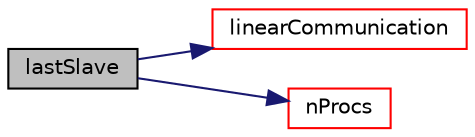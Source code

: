 digraph "lastSlave"
{
  bgcolor="transparent";
  edge [fontname="Helvetica",fontsize="10",labelfontname="Helvetica",labelfontsize="10"];
  node [fontname="Helvetica",fontsize="10",shape=record];
  rankdir="LR";
  Node1 [label="lastSlave",height=0.2,width=0.4,color="black", fillcolor="grey75", style="filled", fontcolor="black"];
  Node1 -> Node2 [color="midnightblue",fontsize="10",style="solid",fontname="Helvetica"];
  Node2 [label="linearCommunication",height=0.2,width=0.4,color="red",URL="$a02766.html#af7ec282f2581c26d06e2375a17174591",tooltip="Communication schedule for linear all-to-master (proc 0) "];
  Node1 -> Node3 [color="midnightblue",fontsize="10",style="solid",fontname="Helvetica"];
  Node3 [label="nProcs",height=0.2,width=0.4,color="red",URL="$a02766.html#aada0e04d8127eda8ee95be0772754a4f",tooltip="Number of processes in parallel run. "];
}
